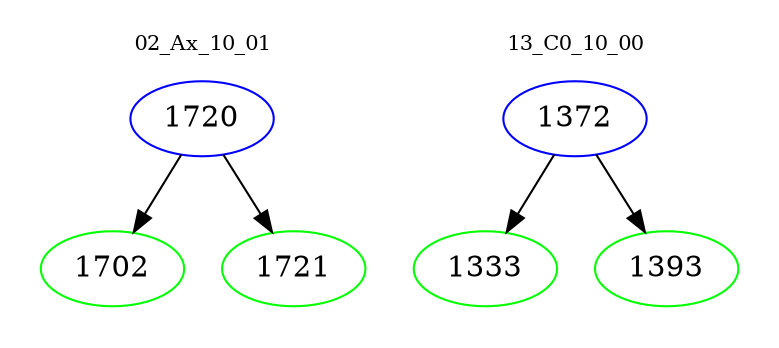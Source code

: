 digraph{
subgraph cluster_0 {
color = white
label = "02_Ax_10_01";
fontsize=10;
T0_1720 [label="1720", color="blue"]
T0_1720 -> T0_1702 [color="black"]
T0_1702 [label="1702", color="green"]
T0_1720 -> T0_1721 [color="black"]
T0_1721 [label="1721", color="green"]
}
subgraph cluster_1 {
color = white
label = "13_C0_10_00";
fontsize=10;
T1_1372 [label="1372", color="blue"]
T1_1372 -> T1_1333 [color="black"]
T1_1333 [label="1333", color="green"]
T1_1372 -> T1_1393 [color="black"]
T1_1393 [label="1393", color="green"]
}
}
